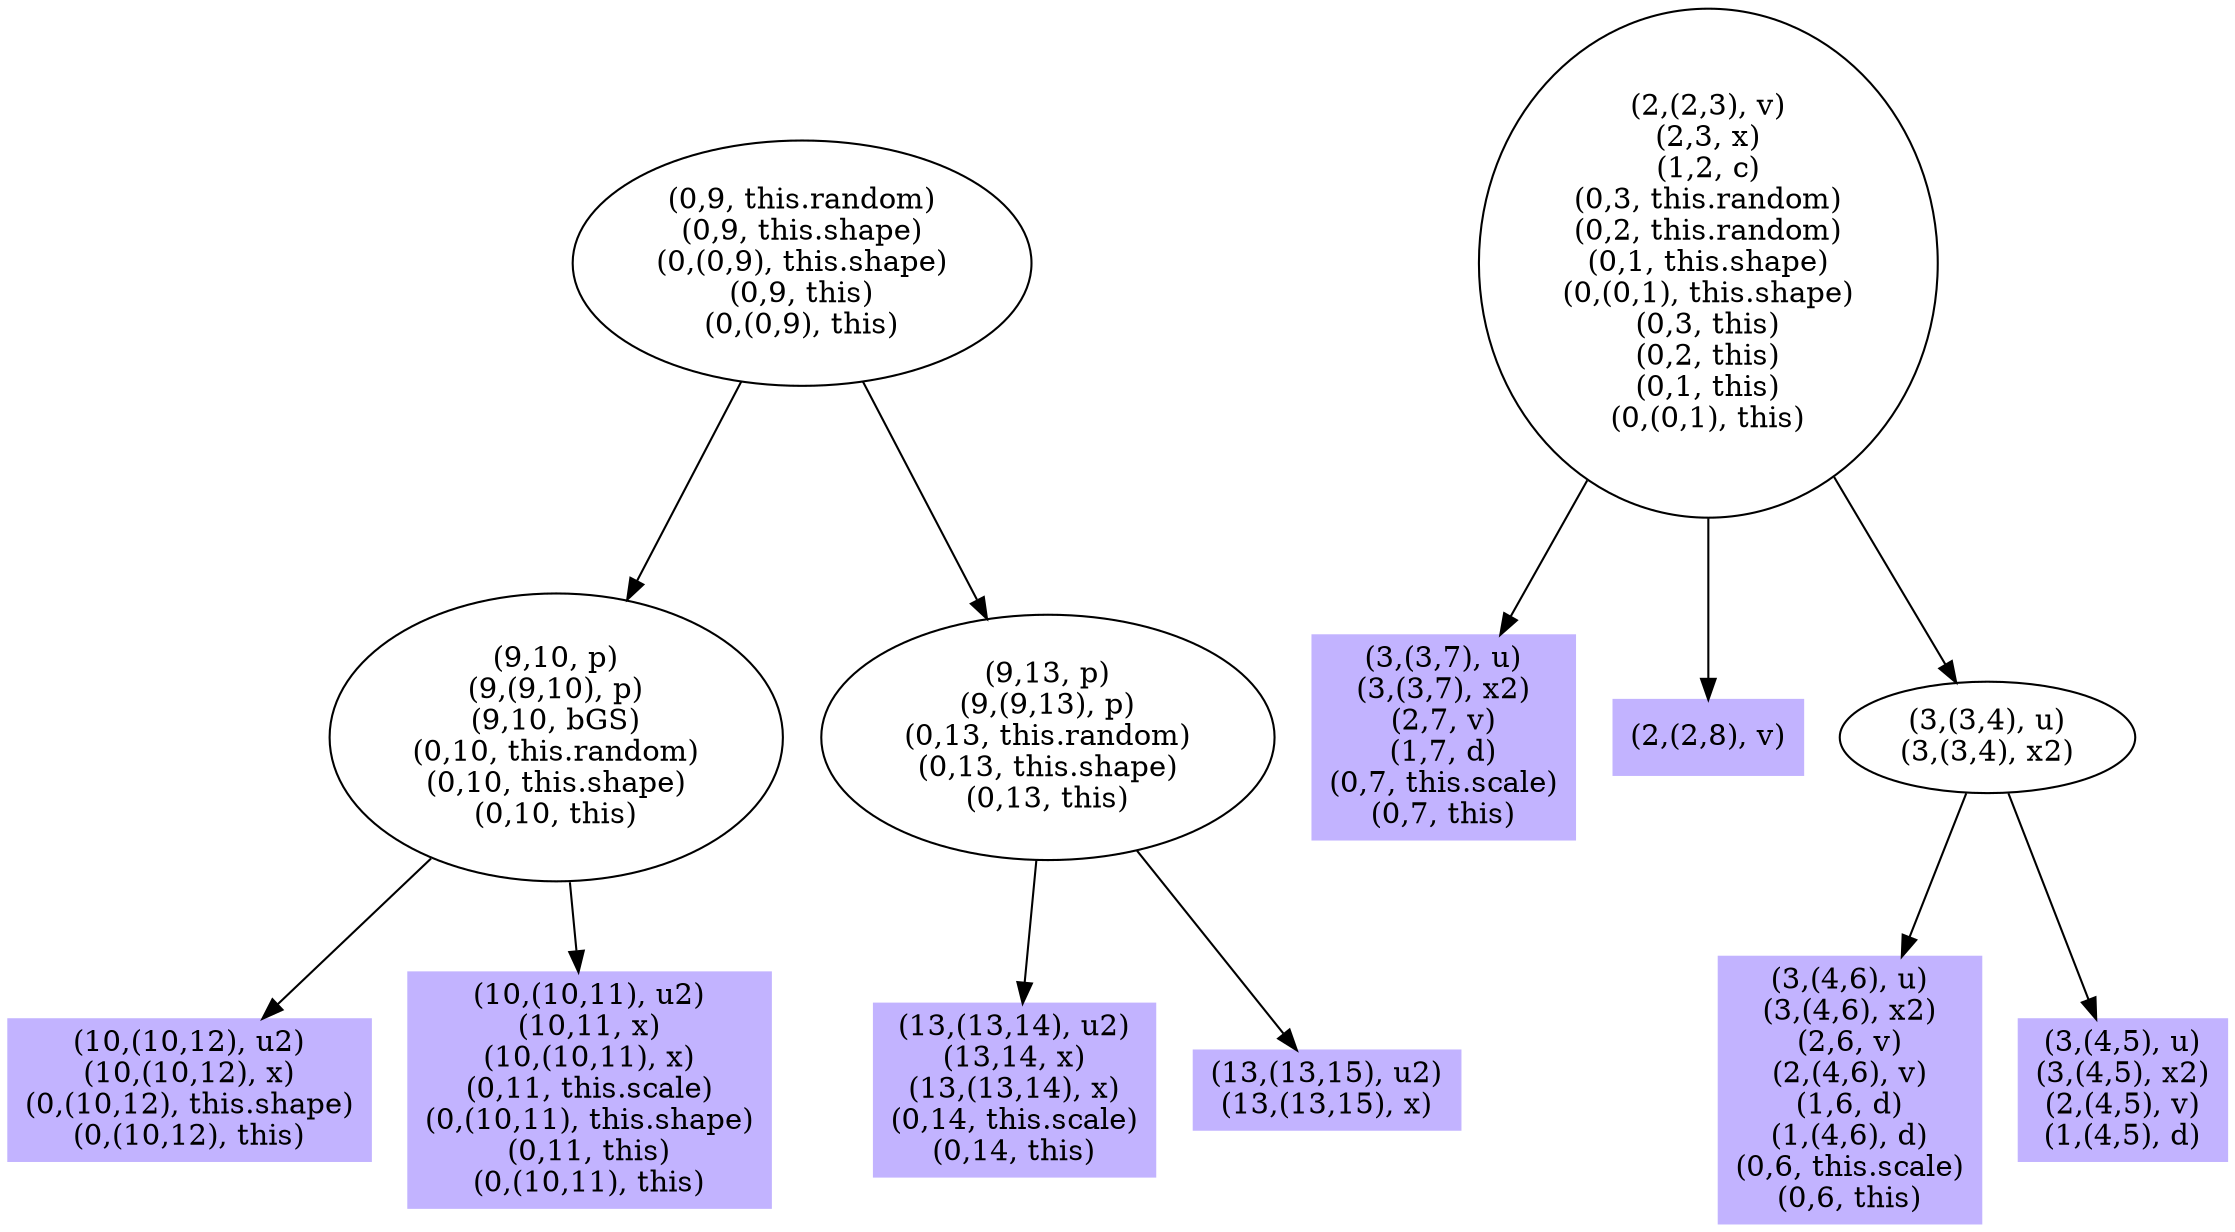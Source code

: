 digraph { 
13 [shape=box,style=filled,color=".7 .3 1.0",label="(10,(10,12), u2)\n(10,(10,12), x)\n(0,(10,12), this.shape)\n(0,(10,12), this)"];
14 [shape=box,style=filled,color=".7 .3 1.0",label="(10,(10,11), u2)\n(10,11, x)\n(10,(10,11), x)\n(0,11, this.scale)\n(0,(10,11), this.shape)\n(0,11, this)\n(0,(10,11), this)"];
15 [label="(9,10, p)\n(9,(9,10), p)\n(9,10, bGS)\n(0,10, this.random)\n(0,10, this.shape)\n(0,10, this)"];
16 [shape=box,style=filled,color=".7 .3 1.0",label="(13,(13,14), u2)\n(13,14, x)\n(13,(13,14), x)\n(0,14, this.scale)\n(0,14, this)"];
17 [shape=box,style=filled,color=".7 .3 1.0",label="(13,(13,15), u2)\n(13,(13,15), x)"];
18 [label="(9,13, p)\n(9,(9,13), p)\n(0,13, this.random)\n(0,13, this.shape)\n(0,13, this)"];
19 [label="(0,9, this.random)\n(0,9, this.shape)\n(0,(0,9), this.shape)\n(0,9, this)\n(0,(0,9), this)"];
20 [shape=box,style=filled,color=".7 .3 1.0",label="(3,(4,6), u)\n(3,(4,6), x2)\n(2,6, v)\n(2,(4,6), v)\n(1,6, d)\n(1,(4,6), d)\n(0,6, this.scale)\n(0,6, this)"];
21 [shape=box,style=filled,color=".7 .3 1.0",label="(3,(3,7), u)\n(3,(3,7), x2)\n(2,7, v)\n(1,7, d)\n(0,7, this.scale)\n(0,7, this)"];
22 [shape=box,style=filled,color=".7 .3 1.0",label="(3,(4,5), u)\n(3,(4,5), x2)\n(2,(4,5), v)\n(1,(4,5), d)"];
23 [shape=box,style=filled,color=".7 .3 1.0",label="(2,(2,8), v)"];
24 [label="(3,(3,4), u)\n(3,(3,4), x2)"];
25 [label="(2,(2,3), v)\n(2,3, x)\n(1,2, c)\n(0,3, this.random)\n(0,2, this.random)\n(0,1, this.shape)\n(0,(0,1), this.shape)\n(0,3, this)\n(0,2, this)\n(0,1, this)\n(0,(0,1), this)"];
15 -> 13;
15 -> 14;
18 -> 16;
18 -> 17;
19 -> 15;
19 -> 18;
24 -> 20;
24 -> 22;
25 -> 21;
25 -> 23;
25 -> 24;
}